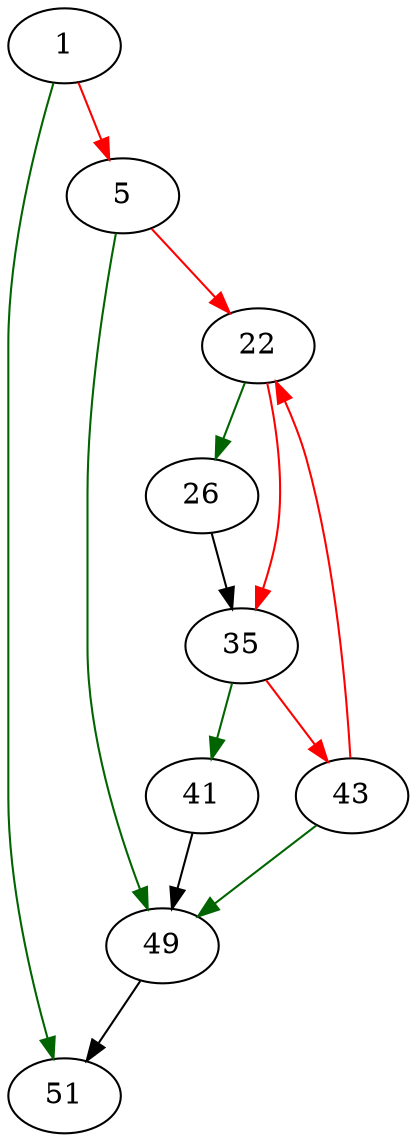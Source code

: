 strict digraph "heap_remove_top" {
	// Node definitions.
	1 [entry=true];
	51;
	5;
	49;
	22;
	26;
	35;
	41;
	43;

	// Edge definitions.
	1 -> 51 [
		color=darkgreen
		cond=true
	];
	1 -> 5 [
		color=red
		cond=false
	];
	5 -> 49 [
		color=darkgreen
		cond=true
	];
	5 -> 22 [
		color=red
		cond=false
	];
	49 -> 51;
	22 -> 26 [
		color=darkgreen
		cond=true
	];
	22 -> 35 [
		color=red
		cond=false
	];
	26 -> 35;
	35 -> 41 [
		color=darkgreen
		cond=true
	];
	35 -> 43 [
		color=red
		cond=false
	];
	41 -> 49;
	43 -> 49 [
		color=darkgreen
		cond=true
	];
	43 -> 22 [
		color=red
		cond=false
	];
}